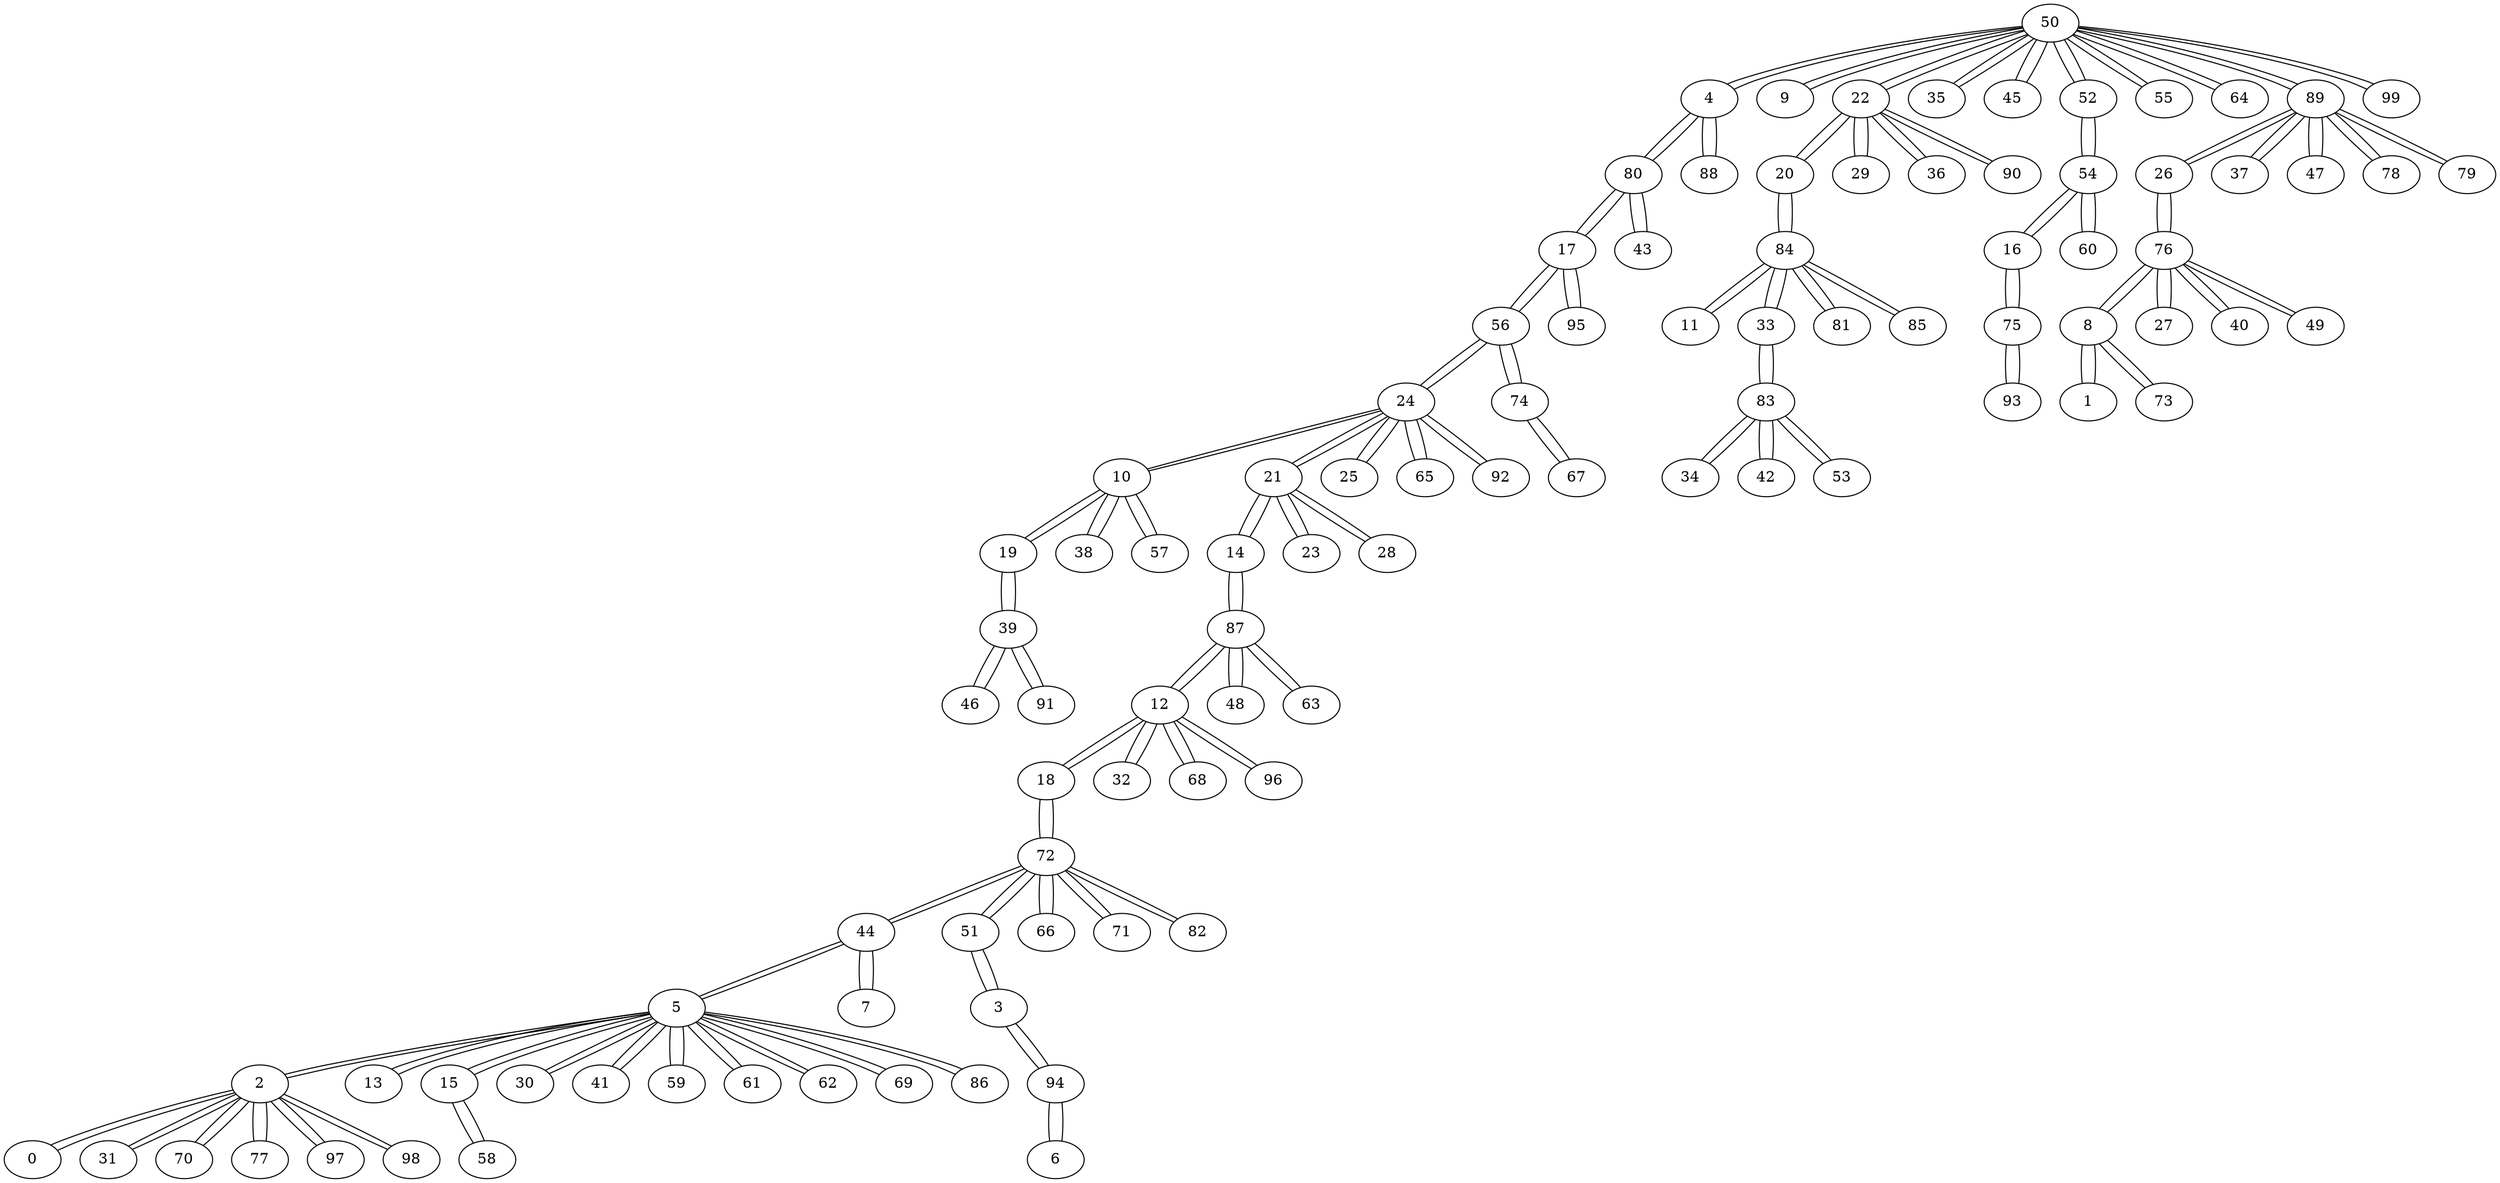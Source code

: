 graph {
50 -- 4
50 -- 9
50 -- 22
50 -- 35
50 -- 45
50 -- 52
50 -- 55
50 -- 64
50 -- 89
50 -- 99
4 -- 50
4 -- 80
4 -- 88
9 -- 50
22 -- 50
22 -- 20
22 -- 29
22 -- 36
22 -- 90
35 -- 50
45 -- 50
52 -- 50
52 -- 54
55 -- 50
64 -- 50
89 -- 50
89 -- 26
89 -- 37
89 -- 47
89 -- 78
89 -- 79
99 -- 50
80 -- 4
80 -- 17
80 -- 43
88 -- 4
20 -- 22
20 -- 84
29 -- 22
36 -- 22
90 -- 22
54 -- 52
54 -- 16
54 -- 60
26 -- 89
26 -- 76
37 -- 89
47 -- 89
78 -- 89
79 -- 89
17 -- 80
17 -- 56
17 -- 95
43 -- 80
84 -- 20
84 -- 11
84 -- 33
84 -- 81
84 -- 85
16 -- 54
16 -- 75
60 -- 54
76 -- 26
76 -- 8
76 -- 27
76 -- 40
76 -- 49
56 -- 17
56 -- 24
56 -- 74
95 -- 17
11 -- 84
33 -- 84
33 -- 83
81 -- 84
85 -- 84
75 -- 16
75 -- 93
8 -- 76
8 -- 1
8 -- 73
27 -- 76
40 -- 76
49 -- 76
24 -- 56
24 -- 10
24 -- 21
24 -- 25
24 -- 65
24 -- 92
74 -- 56
74 -- 67
83 -- 33
83 -- 34
83 -- 42
83 -- 53
93 -- 75
1 -- 8
73 -- 8
10 -- 24
10 -- 19
10 -- 38
10 -- 57
21 -- 24
21 -- 14
21 -- 23
21 -- 28
25 -- 24
65 -- 24
92 -- 24
67 -- 74
34 -- 83
42 -- 83
53 -- 83
19 -- 10
19 -- 39
38 -- 10
57 -- 10
14 -- 21
14 -- 87
23 -- 21
28 -- 21
39 -- 19
39 -- 46
39 -- 91
87 -- 14
87 -- 12
87 -- 48
87 -- 63
46 -- 39
91 -- 39
12 -- 87
12 -- 18
12 -- 32
12 -- 68
12 -- 96
48 -- 87
63 -- 87
18 -- 12
18 -- 72
32 -- 12
68 -- 12
96 -- 12
72 -- 18
72 -- 44
72 -- 51
72 -- 66
72 -- 71
72 -- 82
44 -- 72
44 -- 5
44 -- 7
51 -- 72
51 -- 3
66 -- 72
71 -- 72
82 -- 72
5 -- 44
5 -- 2
5 -- 13
5 -- 15
5 -- 30
5 -- 41
5 -- 59
5 -- 61
5 -- 62
5 -- 69
5 -- 86
7 -- 44
3 -- 51
3 -- 94
2 -- 5
2 -- 0
2 -- 31
2 -- 70
2 -- 77
2 -- 97
2 -- 98
13 -- 5
15 -- 5
15 -- 58
30 -- 5
41 -- 5
59 -- 5
61 -- 5
62 -- 5
69 -- 5
86 -- 5
94 -- 3
94 -- 6
0 -- 2
31 -- 2
70 -- 2
77 -- 2
97 -- 2
98 -- 2
58 -- 15
6 -- 94
}
